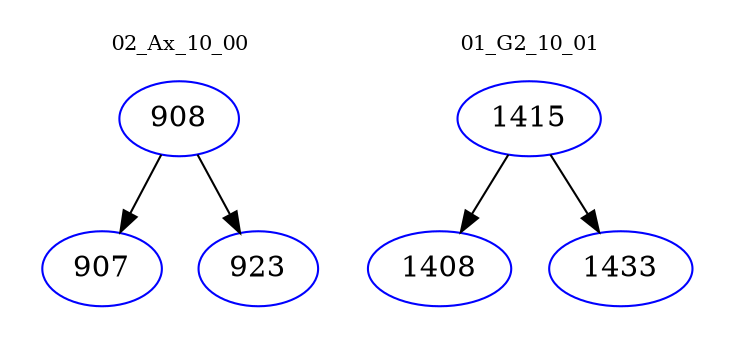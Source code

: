 digraph{
subgraph cluster_0 {
color = white
label = "02_Ax_10_00";
fontsize=10;
T0_908 [label="908", color="blue"]
T0_908 -> T0_907 [color="black"]
T0_907 [label="907", color="blue"]
T0_908 -> T0_923 [color="black"]
T0_923 [label="923", color="blue"]
}
subgraph cluster_1 {
color = white
label = "01_G2_10_01";
fontsize=10;
T1_1415 [label="1415", color="blue"]
T1_1415 -> T1_1408 [color="black"]
T1_1408 [label="1408", color="blue"]
T1_1415 -> T1_1433 [color="black"]
T1_1433 [label="1433", color="blue"]
}
}
